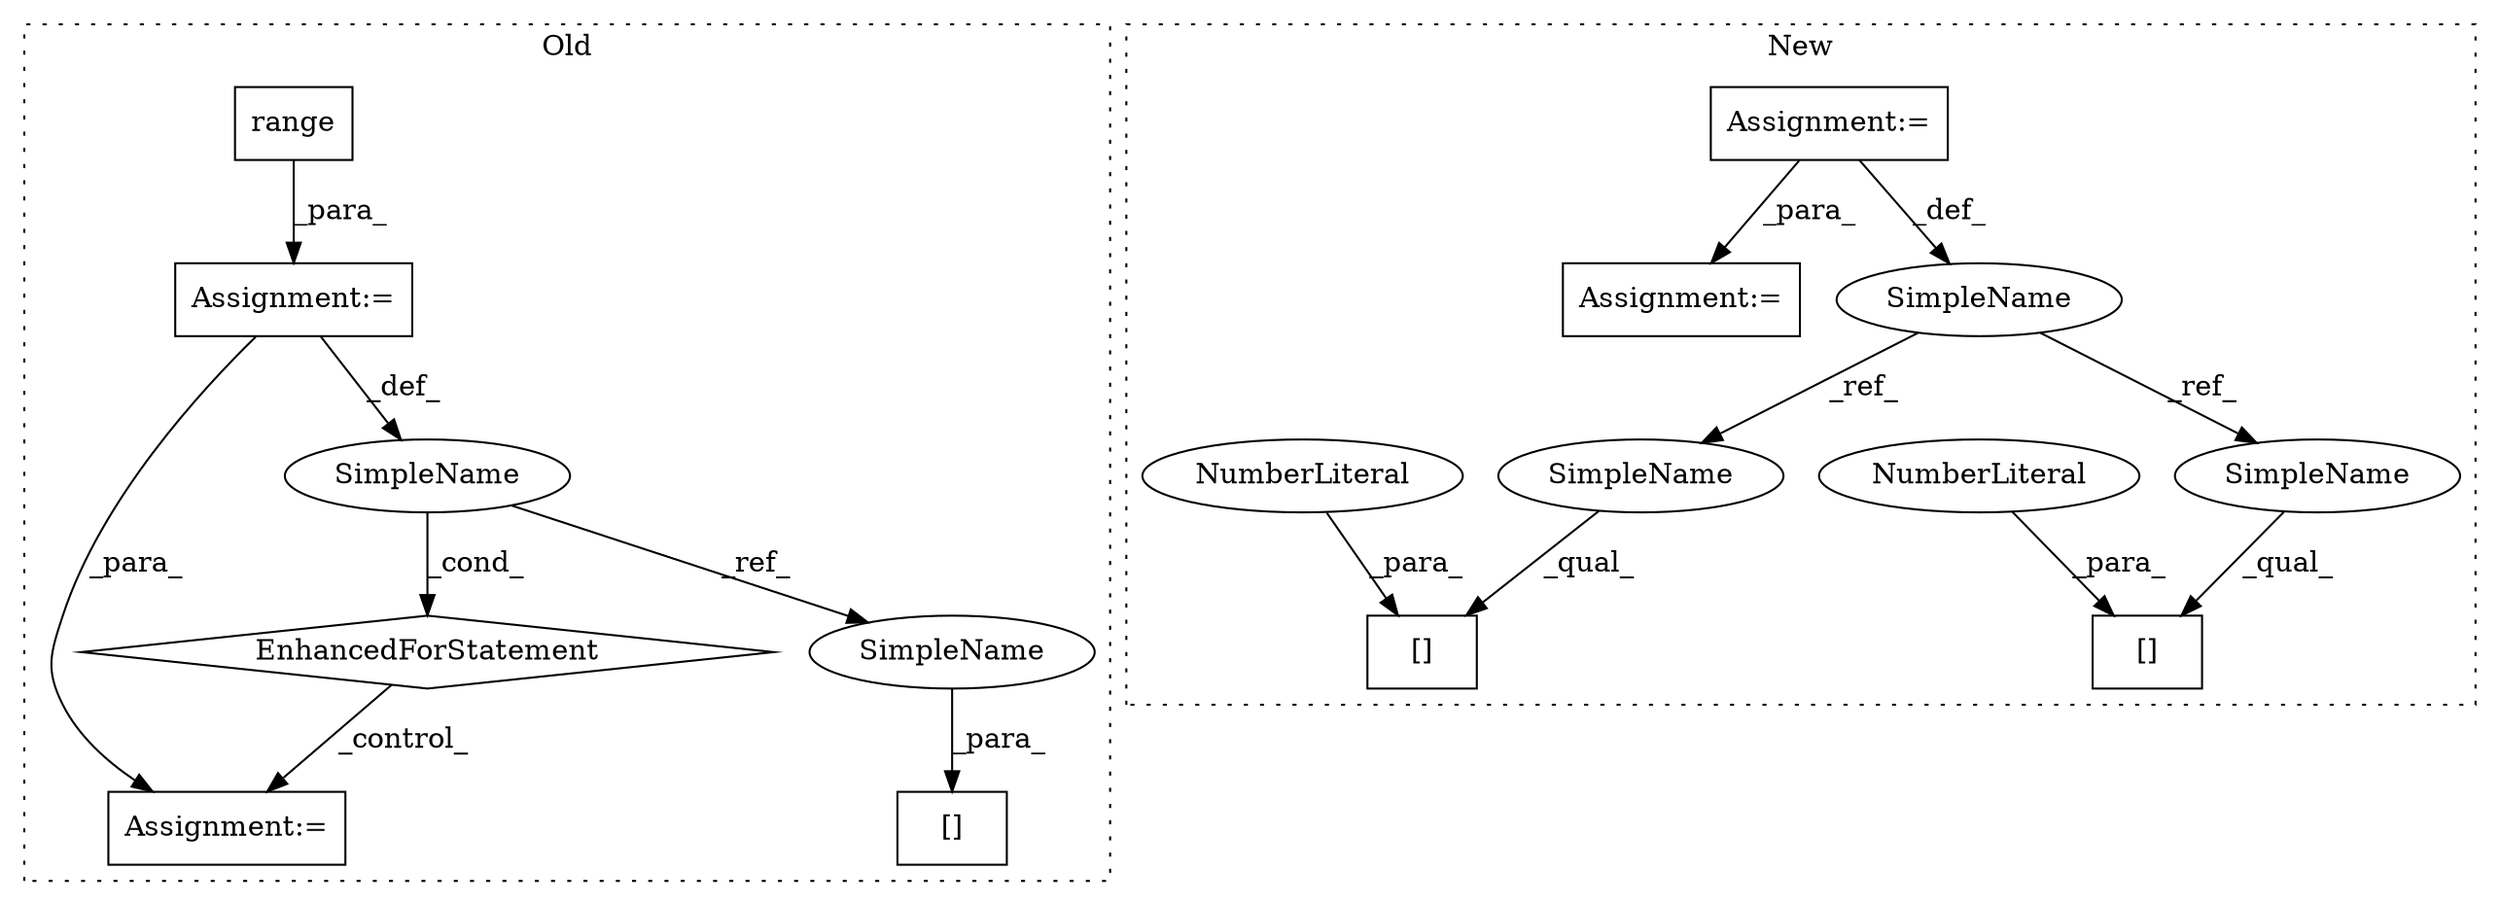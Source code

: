 digraph G {
subgraph cluster0 {
1 [label="EnhancedForStatement" a="70" s="1422,1503" l="57,2" shape="diamond"];
3 [label="Assignment:=" a="7" s="1422,1503" l="57,2" shape="box"];
4 [label="Assignment:=" a="7" s="1557" l="1" shape="box"];
5 [label="SimpleName" a="42" s="1483" l="1" shape="ellipse"];
11 [label="[]" a="2" s="1617,1623" l="5,1" shape="box"];
13 [label="range" a="32" s="1487,1502" l="6,1" shape="box"];
16 [label="SimpleName" a="42" s="1622" l="1" shape="ellipse"];
label = "Old";
style="dotted";
}
subgraph cluster1 {
2 [label="[]" a="2" s="1562,1567" l="4,1" shape="box"];
6 [label="Assignment:=" a="7" s="1402" l="1" shape="box"];
7 [label="Assignment:=" a="7" s="1527" l="1" shape="box"];
8 [label="[]" a="2" s="1627,1632" l="4,1" shape="box"];
9 [label="NumberLiteral" a="34" s="1631" l="1" shape="ellipse"];
10 [label="NumberLiteral" a="34" s="1566" l="1" shape="ellipse"];
12 [label="SimpleName" a="42" s="1399" l="3" shape="ellipse"];
14 [label="SimpleName" a="42" s="1627" l="3" shape="ellipse"];
15 [label="SimpleName" a="42" s="1562" l="3" shape="ellipse"];
label = "New";
style="dotted";
}
1 -> 4 [label="_control_"];
3 -> 4 [label="_para_"];
3 -> 5 [label="_def_"];
5 -> 1 [label="_cond_"];
5 -> 16 [label="_ref_"];
6 -> 7 [label="_para_"];
6 -> 12 [label="_def_"];
9 -> 8 [label="_para_"];
10 -> 2 [label="_para_"];
12 -> 14 [label="_ref_"];
12 -> 15 [label="_ref_"];
13 -> 3 [label="_para_"];
14 -> 8 [label="_qual_"];
15 -> 2 [label="_qual_"];
16 -> 11 [label="_para_"];
}